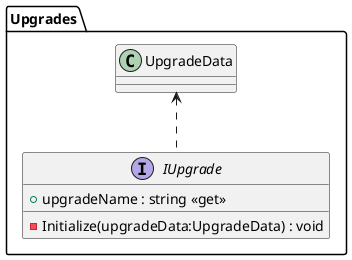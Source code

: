 @startuml
namespace Upgrades{
interface IUpgrade {
    + upgradeName : string <<get>>
    - Initialize(upgradeData:UpgradeData) : void
}
}
Upgrades.UpgradeData <.. IUpgrade
@enduml
